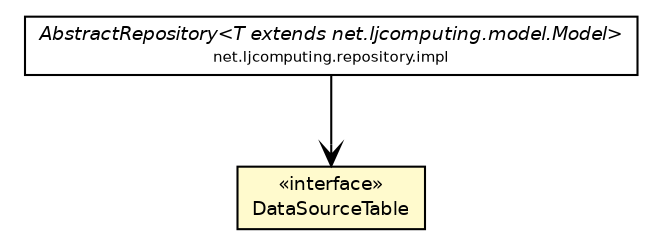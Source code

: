 #!/usr/local/bin/dot
#
# Class diagram 
# Generated by UMLGraph version R5_6 (http://www.umlgraph.org/)
#

digraph G {
	edge [fontname="Helvetica",fontsize=10,labelfontname="Helvetica",labelfontsize=10];
	node [fontname="Helvetica",fontsize=10,shape=plaintext];
	nodesep=0.25;
	ranksep=0.5;
	// net.ljcomputing.repository.impl.AbstractRepository<T extends net.ljcomputing.model.Model>
	c86 [label=<<table title="net.ljcomputing.repository.impl.AbstractRepository" border="0" cellborder="1" cellspacing="0" cellpadding="2" port="p" href="../repository/impl/AbstractRepository.html">
		<tr><td><table border="0" cellspacing="0" cellpadding="1">
<tr><td align="center" balign="center"><font face="Helvetica-Oblique"> AbstractRepository&lt;T extends net.ljcomputing.model.Model&gt; </font></td></tr>
<tr><td align="center" balign="center"><font point-size="7.0"> net.ljcomputing.repository.impl </font></td></tr>
		</table></td></tr>
		</table>>, URL="../repository/impl/AbstractRepository.html", fontname="Helvetica", fontcolor="black", fontsize=9.0];
	// net.ljcomputing.persistence.DataSourceTable
	c91 [label=<<table title="net.ljcomputing.persistence.DataSourceTable" border="0" cellborder="1" cellspacing="0" cellpadding="2" port="p" bgcolor="lemonChiffon" href="./DataSourceTable.html">
		<tr><td><table border="0" cellspacing="0" cellpadding="1">
<tr><td align="center" balign="center"> &#171;interface&#187; </td></tr>
<tr><td align="center" balign="center"> DataSourceTable </td></tr>
		</table></td></tr>
		</table>>, URL="./DataSourceTable.html", fontname="Helvetica", fontcolor="black", fontsize=9.0];
	// net.ljcomputing.repository.impl.AbstractRepository<T extends net.ljcomputing.model.Model> NAVASSOC net.ljcomputing.persistence.DataSourceTable
	c86:p -> c91:p [taillabel="", label="", headlabel="", fontname="Helvetica", fontcolor="black", fontsize=10.0, color="black", arrowhead=open];
}

